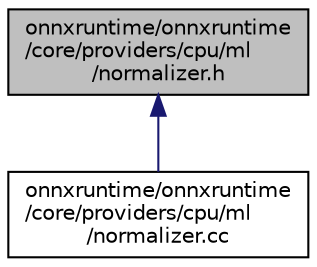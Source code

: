 digraph "onnxruntime/onnxruntime/core/providers/cpu/ml/normalizer.h"
{
  edge [fontname="Helvetica",fontsize="10",labelfontname="Helvetica",labelfontsize="10"];
  node [fontname="Helvetica",fontsize="10",shape=record];
  Node72 [label="onnxruntime/onnxruntime\l/core/providers/cpu/ml\l/normalizer.h",height=0.2,width=0.4,color="black", fillcolor="grey75", style="filled", fontcolor="black"];
  Node72 -> Node73 [dir="back",color="midnightblue",fontsize="10",style="solid",fontname="Helvetica"];
  Node73 [label="onnxruntime/onnxruntime\l/core/providers/cpu/ml\l/normalizer.cc",height=0.2,width=0.4,color="black", fillcolor="white", style="filled",URL="$normalizer_8cc.html"];
}
